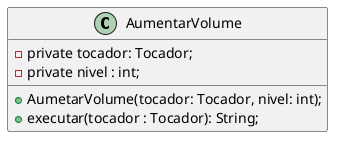 @startuml

skinparam line ortho

class AumentarVolume {
    - private tocador: Tocador;
    - private nivel : int;

    + AumetarVolume(tocador: Tocador, nivel: int);
    + executar(tocador : Tocador): String;
}

@enduml